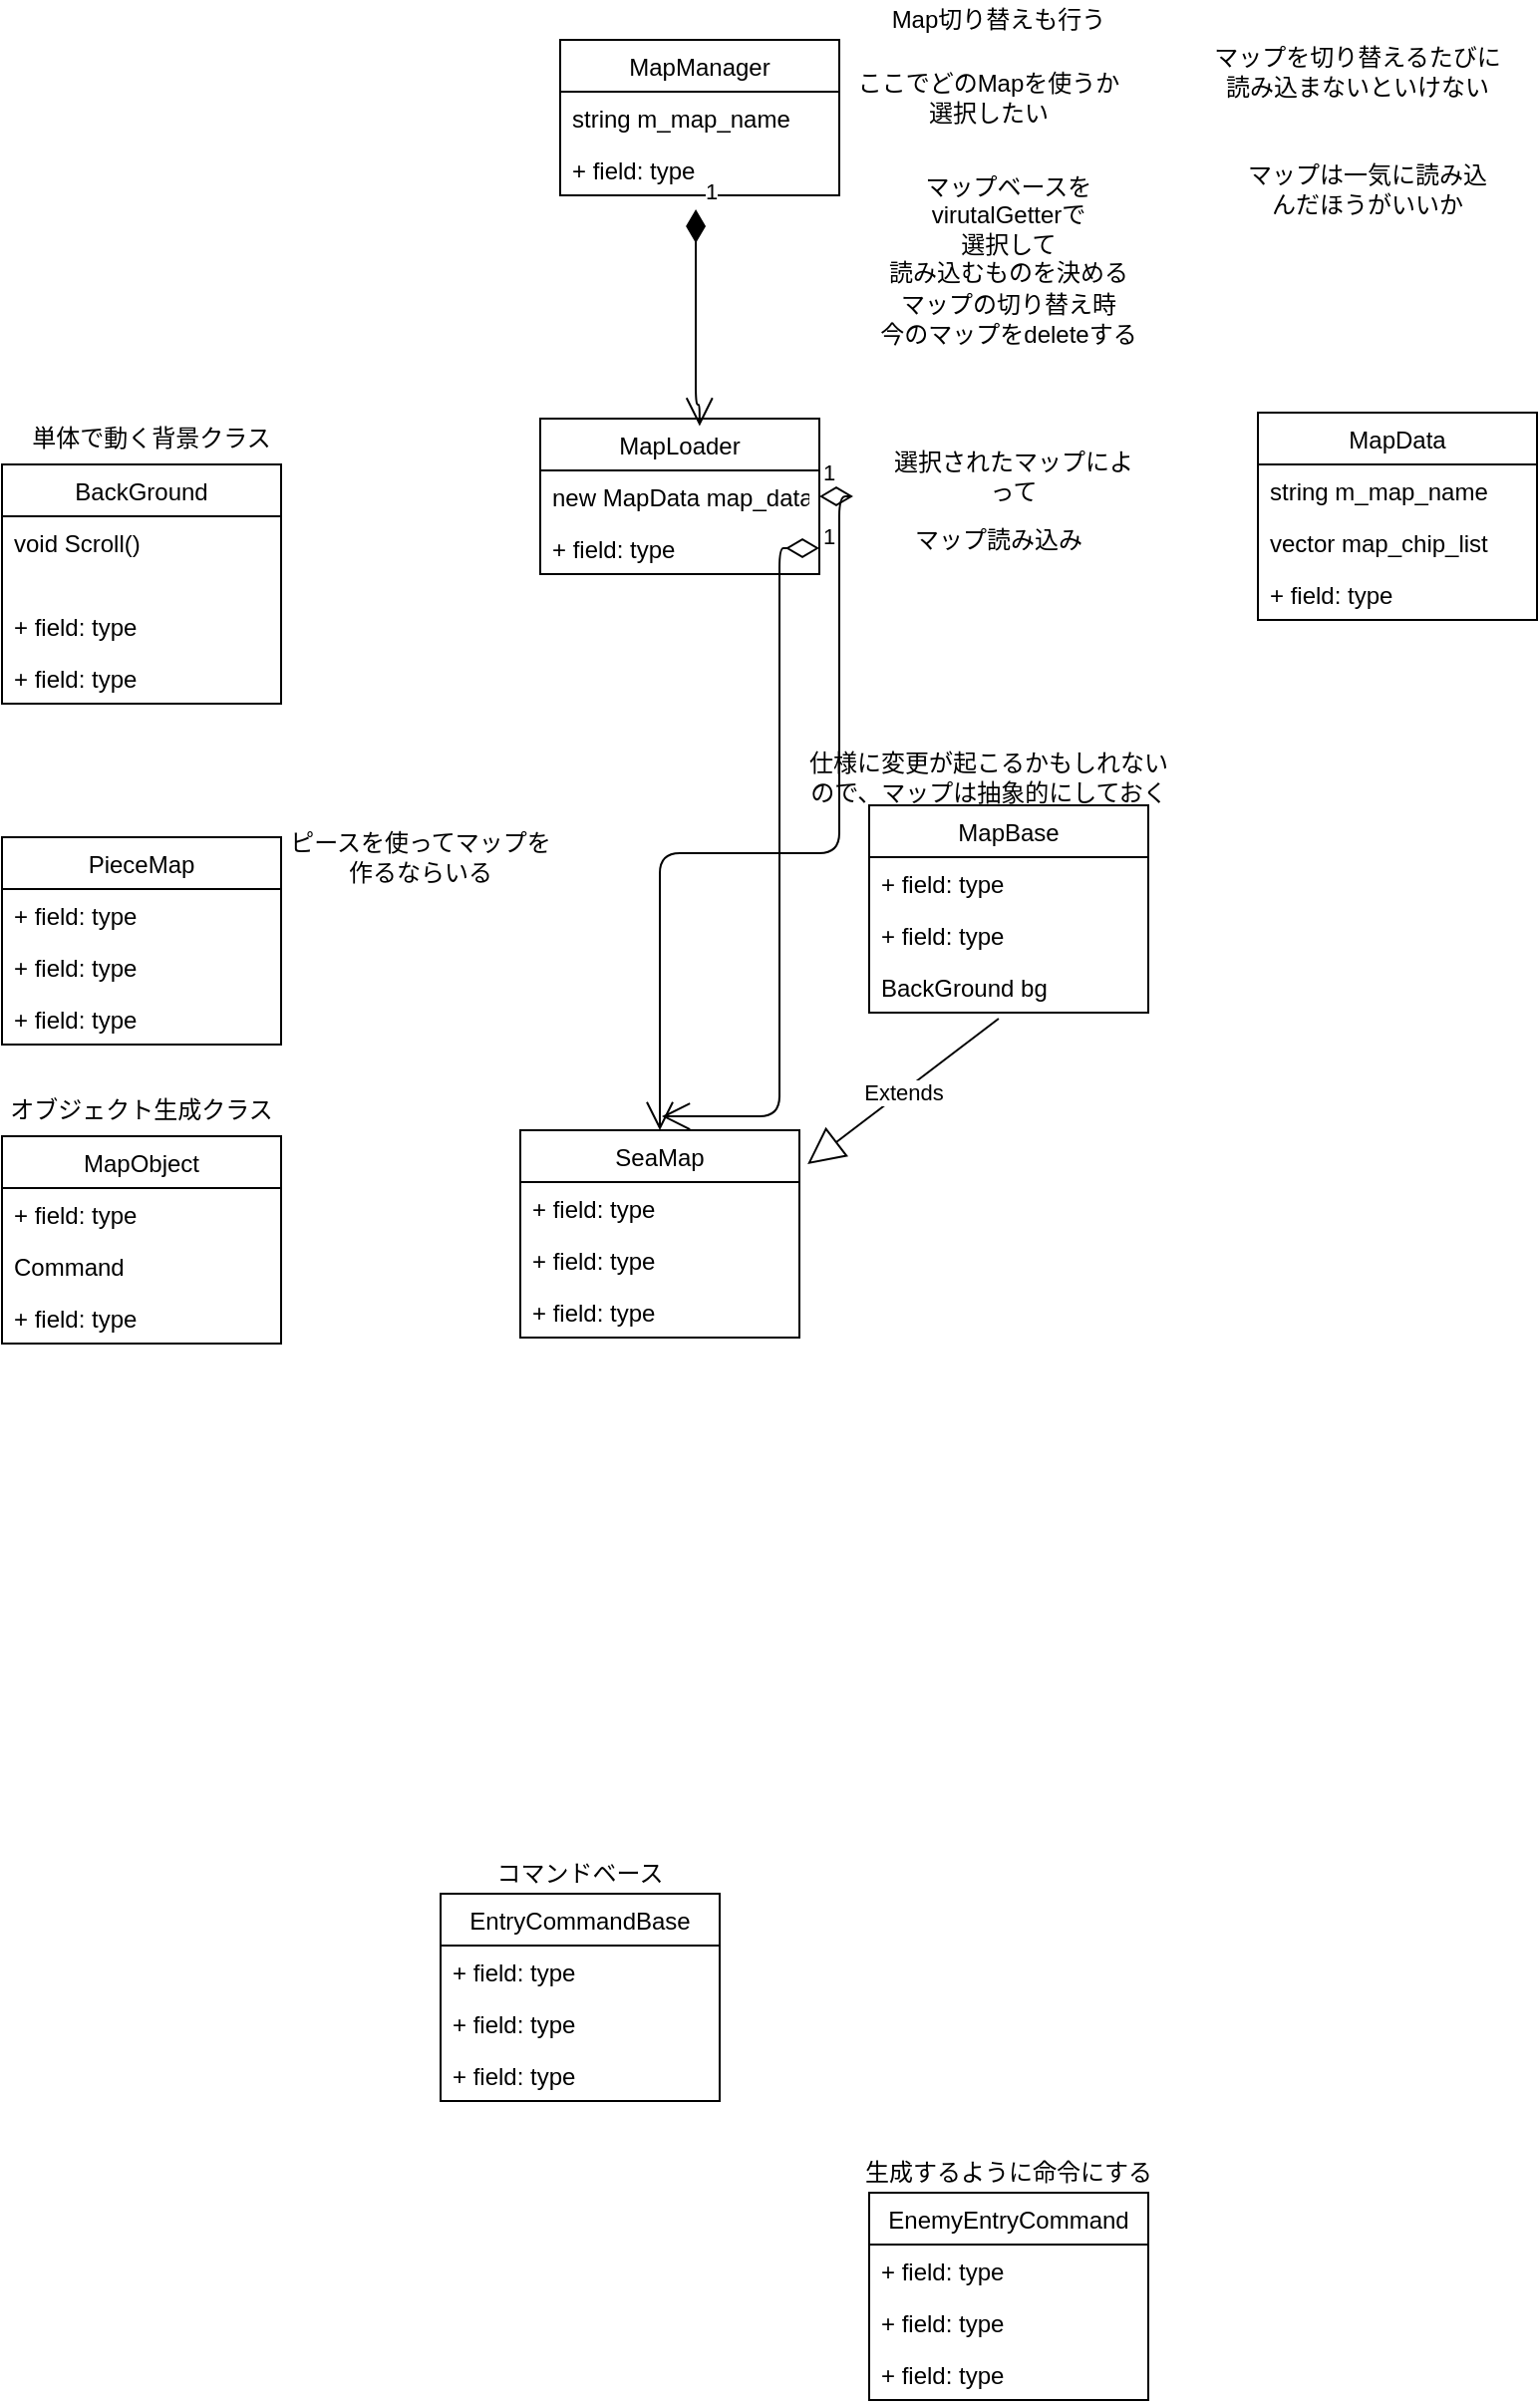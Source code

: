<mxfile type="device" version="10.6.0"><diagram id="xTNNUZWJjUPpHx_xsbex" name="Page-1"><mxGraphModel grid="1" shadow="0" math="0" pageHeight="2336" pageWidth="1654" pageScale="1" page="1" fold="1" arrows="1" connect="1" tooltips="1" guides="1" gridSize="10" dy="682" dx="674"><root><mxCell id="0" /><mxCell id="1" parent="0" /><mxCell id="iN4CbJ1sU2l26RAUDO5d-1" value="MapLoader" parent="1" style="swimlane;fontStyle=0;childLayout=stackLayout;horizontal=1;startSize=26;fillColor=none;horizontalStack=0;resizeParent=1;resizeParentMax=0;resizeLast=0;collapsible=1;marginBottom=0;" vertex="1"><mxGeometry as="geometry" y="250" x="270" width="140" height="78" /></mxCell><mxCell id="iN4CbJ1sU2l26RAUDO5d-2" value="new MapData map_data" parent="iN4CbJ1sU2l26RAUDO5d-1" style="text;strokeColor=none;fillColor=none;align=left;verticalAlign=top;spacingLeft=4;spacingRight=4;overflow=hidden;rotatable=0;points=[[0,0.5],[1,0.5]];portConstraint=eastwest;" vertex="1"><mxGeometry as="geometry" y="26" width="140" height="26" /></mxCell><mxCell id="iN4CbJ1sU2l26RAUDO5d-4" value="+ field: type" parent="iN4CbJ1sU2l26RAUDO5d-1" style="text;strokeColor=none;fillColor=none;align=left;verticalAlign=top;spacingLeft=4;spacingRight=4;overflow=hidden;rotatable=0;points=[[0,0.5],[1,0.5]];portConstraint=eastwest;" vertex="1"><mxGeometry as="geometry" y="52" width="140" height="26" /></mxCell><mxCell id="iN4CbJ1sU2l26RAUDO5d-5" value="MapManager" parent="1" style="swimlane;fontStyle=0;childLayout=stackLayout;horizontal=1;startSize=26;fillColor=none;horizontalStack=0;resizeParent=1;resizeParentMax=0;resizeLast=0;collapsible=1;marginBottom=0;" vertex="1"><mxGeometry as="geometry" y="60" x="280" width="140" height="78" /></mxCell><mxCell id="iN4CbJ1sU2l26RAUDO5d-6" value="string m_map_name" parent="iN4CbJ1sU2l26RAUDO5d-5" style="text;strokeColor=none;fillColor=none;align=left;verticalAlign=top;spacingLeft=4;spacingRight=4;overflow=hidden;rotatable=0;points=[[0,0.5],[1,0.5]];portConstraint=eastwest;" vertex="1"><mxGeometry as="geometry" y="26" width="140" height="26" /></mxCell><mxCell id="iN4CbJ1sU2l26RAUDO5d-8" value="+ field: type" parent="iN4CbJ1sU2l26RAUDO5d-5" style="text;strokeColor=none;fillColor=none;align=left;verticalAlign=top;spacingLeft=4;spacingRight=4;overflow=hidden;rotatable=0;points=[[0,0.5],[1,0.5]];portConstraint=eastwest;" vertex="1"><mxGeometry as="geometry" y="52" width="140" height="26" /></mxCell><mxCell id="iN4CbJ1sU2l26RAUDO5d-13" value="BackGround" parent="1" style="swimlane;fontStyle=0;childLayout=stackLayout;horizontal=1;startSize=26;fillColor=none;horizontalStack=0;resizeParent=1;resizeParentMax=0;resizeLast=0;collapsible=1;marginBottom=0;" vertex="1"><mxGeometry as="geometry" y="273" width="140" height="120" /></mxCell><mxCell id="iN4CbJ1sU2l26RAUDO5d-14" value="void Scroll()" parent="iN4CbJ1sU2l26RAUDO5d-13" style="text;strokeColor=none;fillColor=none;align=left;verticalAlign=top;spacingLeft=4;spacingRight=4;overflow=hidden;rotatable=0;points=[[0,0.5],[1,0.5]];portConstraint=eastwest;" vertex="1"><mxGeometry as="geometry" y="26" width="140" height="42" /></mxCell><mxCell id="iN4CbJ1sU2l26RAUDO5d-15" value="+ field: type" parent="iN4CbJ1sU2l26RAUDO5d-13" style="text;strokeColor=none;fillColor=none;align=left;verticalAlign=top;spacingLeft=4;spacingRight=4;overflow=hidden;rotatable=0;points=[[0,0.5],[1,0.5]];portConstraint=eastwest;" vertex="1"><mxGeometry as="geometry" y="68" width="140" height="26" /></mxCell><mxCell id="iN4CbJ1sU2l26RAUDO5d-16" value="+ field: type" parent="iN4CbJ1sU2l26RAUDO5d-13" style="text;strokeColor=none;fillColor=none;align=left;verticalAlign=top;spacingLeft=4;spacingRight=4;overflow=hidden;rotatable=0;points=[[0,0.5],[1,0.5]];portConstraint=eastwest;" vertex="1"><mxGeometry as="geometry" y="94" width="140" height="26" /></mxCell><mxCell id="iN4CbJ1sU2l26RAUDO5d-19" value="1" parent="1" style="endArrow=open;html=1;endSize=12;startArrow=diamondThin;startSize=14;startFill=0;edgeStyle=orthogonalEdgeStyle;align=left;verticalAlign=bottom;exitX=1;exitY=0.5;exitDx=0;exitDy=0;entryX=0.507;entryY=-0.067;entryDx=0;entryDy=0;entryPerimeter=0;" edge="1" target="PaVRPMCdmjg0SveW1SbH-38"><mxGeometry as="geometry" y="3" x="-1" relative="1"><mxPoint as="sourcePoint" y="315" x="410" /><mxPoint as="targetPoint" y="499" x="375" /><Array as="points"><mxPoint y="315" x="390" /><mxPoint y="600" x="390" /></Array></mxGeometry></mxCell><mxCell id="iN4CbJ1sU2l26RAUDO5d-20" value="1" parent="1" style="endArrow=open;html=1;endSize=12;startArrow=diamondThin;startSize=14;startFill=0;edgeStyle=orthogonalEdgeStyle;align=left;verticalAlign=bottom;exitX=1;exitY=0.5;exitDx=0;exitDy=0;entryX=0.5;entryY=0;entryDx=0;entryDy=0;" edge="1" target="PaVRPMCdmjg0SveW1SbH-38" source="iN4CbJ1sU2l26RAUDO5d-2"><mxGeometry as="geometry" y="3" x="-1" relative="1"><mxPoint as="sourcePoint" y="200" x="400" /><mxPoint as="targetPoint" y="499" x="375" /><Array as="points"><mxPoint y="289" x="420" /><mxPoint y="468" x="420" /><mxPoint y="468" x="330" /></Array></mxGeometry></mxCell><mxCell id="iN4CbJ1sU2l26RAUDO5d-30" value="PieceMap" parent="1" style="swimlane;fontStyle=0;childLayout=stackLayout;horizontal=1;startSize=26;fillColor=none;horizontalStack=0;resizeParent=1;resizeParentMax=0;resizeLast=0;collapsible=1;marginBottom=0;" vertex="1"><mxGeometry as="geometry" y="460" width="140" height="104" /></mxCell><mxCell id="iN4CbJ1sU2l26RAUDO5d-31" value="+ field: type" parent="iN4CbJ1sU2l26RAUDO5d-30" style="text;strokeColor=none;fillColor=none;align=left;verticalAlign=top;spacingLeft=4;spacingRight=4;overflow=hidden;rotatable=0;points=[[0,0.5],[1,0.5]];portConstraint=eastwest;" vertex="1"><mxGeometry as="geometry" y="26" width="140" height="26" /></mxCell><mxCell id="iN4CbJ1sU2l26RAUDO5d-32" value="+ field: type" parent="iN4CbJ1sU2l26RAUDO5d-30" style="text;strokeColor=none;fillColor=none;align=left;verticalAlign=top;spacingLeft=4;spacingRight=4;overflow=hidden;rotatable=0;points=[[0,0.5],[1,0.5]];portConstraint=eastwest;" vertex="1"><mxGeometry as="geometry" y="52" width="140" height="26" /></mxCell><mxCell id="iN4CbJ1sU2l26RAUDO5d-33" value="+ field: type" parent="iN4CbJ1sU2l26RAUDO5d-30" style="text;strokeColor=none;fillColor=none;align=left;verticalAlign=top;spacingLeft=4;spacingRight=4;overflow=hidden;rotatable=0;points=[[0,0.5],[1,0.5]];portConstraint=eastwest;" vertex="1"><mxGeometry as="geometry" y="78" width="140" height="26" /></mxCell><mxCell id="iN4CbJ1sU2l26RAUDO5d-36" value="MapObject" parent="1" style="swimlane;fontStyle=0;childLayout=stackLayout;horizontal=1;startSize=26;fillColor=none;horizontalStack=0;resizeParent=1;resizeParentMax=0;resizeLast=0;collapsible=1;marginBottom=0;" vertex="1"><mxGeometry as="geometry" y="610" width="140" height="104" /></mxCell><mxCell id="iN4CbJ1sU2l26RAUDO5d-39" value="+ field: type" parent="iN4CbJ1sU2l26RAUDO5d-36" style="text;strokeColor=none;fillColor=none;align=left;verticalAlign=top;spacingLeft=4;spacingRight=4;overflow=hidden;rotatable=0;points=[[0,0.5],[1,0.5]];portConstraint=eastwest;" vertex="1"><mxGeometry as="geometry" y="26" width="140" height="26" /></mxCell><mxCell id="iN4CbJ1sU2l26RAUDO5d-37" value="Command" parent="iN4CbJ1sU2l26RAUDO5d-36" style="text;strokeColor=none;fillColor=none;align=left;verticalAlign=top;spacingLeft=4;spacingRight=4;overflow=hidden;rotatable=0;points=[[0,0.5],[1,0.5]];portConstraint=eastwest;" vertex="1"><mxGeometry as="geometry" y="52" width="140" height="26" /></mxCell><mxCell id="iN4CbJ1sU2l26RAUDO5d-38" value="+ field: type" parent="iN4CbJ1sU2l26RAUDO5d-36" style="text;strokeColor=none;fillColor=none;align=left;verticalAlign=top;spacingLeft=4;spacingRight=4;overflow=hidden;rotatable=0;points=[[0,0.5],[1,0.5]];portConstraint=eastwest;" vertex="1"><mxGeometry as="geometry" y="78" width="140" height="26" /></mxCell><mxCell id="iN4CbJ1sU2l26RAUDO5d-42" value="マップ読み込み&lt;br&gt;&lt;br&gt;" parent="1" style="text;html=1;strokeColor=none;fillColor=none;align=center;verticalAlign=middle;whiteSpace=wrap;rounded=0;" vertex="1"><mxGeometry as="geometry" y="308" x="450" width="100" height="20" /></mxCell><mxCell id="PaVRPMCdmjg0SveW1SbH-1" value="単体で動く背景クラス&lt;br&gt;" parent="1" style="text;html=1;strokeColor=none;fillColor=none;align=center;verticalAlign=middle;whiteSpace=wrap;rounded=0;" vertex="1"><mxGeometry as="geometry" y="250" x="10" width="130" height="20" /></mxCell><mxCell id="PaVRPMCdmjg0SveW1SbH-2" value="EnemyEntryCommand" parent="1" style="swimlane;fontStyle=0;childLayout=stackLayout;horizontal=1;startSize=26;fillColor=none;horizontalStack=0;resizeParent=1;resizeParentMax=0;resizeLast=0;collapsible=1;marginBottom=0;" vertex="1"><mxGeometry as="geometry" y="1140" x="435" width="140" height="104" /></mxCell><mxCell id="PaVRPMCdmjg0SveW1SbH-3" value="+ field: type" parent="PaVRPMCdmjg0SveW1SbH-2" style="text;strokeColor=none;fillColor=none;align=left;verticalAlign=top;spacingLeft=4;spacingRight=4;overflow=hidden;rotatable=0;points=[[0,0.5],[1,0.5]];portConstraint=eastwest;" vertex="1"><mxGeometry as="geometry" y="26" width="140" height="26" /></mxCell><mxCell id="PaVRPMCdmjg0SveW1SbH-4" value="+ field: type" parent="PaVRPMCdmjg0SveW1SbH-2" style="text;strokeColor=none;fillColor=none;align=left;verticalAlign=top;spacingLeft=4;spacingRight=4;overflow=hidden;rotatable=0;points=[[0,0.5],[1,0.5]];portConstraint=eastwest;" vertex="1"><mxGeometry as="geometry" y="52" width="140" height="26" /></mxCell><mxCell id="PaVRPMCdmjg0SveW1SbH-5" value="+ field: type" parent="PaVRPMCdmjg0SveW1SbH-2" style="text;strokeColor=none;fillColor=none;align=left;verticalAlign=top;spacingLeft=4;spacingRight=4;overflow=hidden;rotatable=0;points=[[0,0.5],[1,0.5]];portConstraint=eastwest;" vertex="1"><mxGeometry as="geometry" y="78" width="140" height="26" /></mxCell><mxCell id="PaVRPMCdmjg0SveW1SbH-6" value="EntryCommandBase" parent="1" style="swimlane;fontStyle=0;childLayout=stackLayout;horizontal=1;startSize=26;fillColor=none;horizontalStack=0;resizeParent=1;resizeParentMax=0;resizeLast=0;collapsible=1;marginBottom=0;" vertex="1"><mxGeometry as="geometry" y="990" x="220" width="140" height="104" /></mxCell><mxCell id="PaVRPMCdmjg0SveW1SbH-7" value="+ field: type" parent="PaVRPMCdmjg0SveW1SbH-6" style="text;strokeColor=none;fillColor=none;align=left;verticalAlign=top;spacingLeft=4;spacingRight=4;overflow=hidden;rotatable=0;points=[[0,0.5],[1,0.5]];portConstraint=eastwest;" vertex="1"><mxGeometry as="geometry" y="26" width="140" height="26" /></mxCell><mxCell id="PaVRPMCdmjg0SveW1SbH-8" value="+ field: type" parent="PaVRPMCdmjg0SveW1SbH-6" style="text;strokeColor=none;fillColor=none;align=left;verticalAlign=top;spacingLeft=4;spacingRight=4;overflow=hidden;rotatable=0;points=[[0,0.5],[1,0.5]];portConstraint=eastwest;" vertex="1"><mxGeometry as="geometry" y="52" width="140" height="26" /></mxCell><mxCell id="PaVRPMCdmjg0SveW1SbH-9" value="+ field: type" parent="PaVRPMCdmjg0SveW1SbH-6" style="text;strokeColor=none;fillColor=none;align=left;verticalAlign=top;spacingLeft=4;spacingRight=4;overflow=hidden;rotatable=0;points=[[0,0.5],[1,0.5]];portConstraint=eastwest;" vertex="1"><mxGeometry as="geometry" y="78" width="140" height="26" /></mxCell><mxCell id="PaVRPMCdmjg0SveW1SbH-14" value="1" parent="1" style="endArrow=open;html=1;endSize=12;startArrow=diamondThin;startSize=14;startFill=1;edgeStyle=orthogonalEdgeStyle;align=left;verticalAlign=bottom;exitX=0.486;exitY=1.269;exitDx=0;exitDy=0;exitPerimeter=0;entryX=0.571;entryY=0.048;entryDx=0;entryDy=0;entryPerimeter=0;" edge="1" target="iN4CbJ1sU2l26RAUDO5d-1" source="iN4CbJ1sU2l26RAUDO5d-8"><mxGeometry as="geometry" y="3" x="-1" relative="1"><mxPoint as="sourcePoint" y="180" x="80" /><mxPoint as="targetPoint" y="180" x="130" /><Array as="points"><mxPoint y="243" x="348" /><mxPoint y="243" x="350" /></Array></mxGeometry></mxCell><mxCell id="PaVRPMCdmjg0SveW1SbH-16" value="ここでどのMapを使うか選択したい&lt;br&gt;" parent="1" style="text;html=1;strokeColor=none;fillColor=none;align=center;verticalAlign=middle;whiteSpace=wrap;rounded=0;" vertex="1"><mxGeometry as="geometry" y="79" x="425" width="140" height="20" /></mxCell><mxCell id="PaVRPMCdmjg0SveW1SbH-17" value="選択されたマップによって&lt;br&gt;" parent="1" style="text;html=1;strokeColor=none;fillColor=none;align=center;verticalAlign=middle;whiteSpace=wrap;rounded=0;" vertex="1"><mxGeometry as="geometry" y="269" x="445" width="125" height="20" /></mxCell><mxCell id="PaVRPMCdmjg0SveW1SbH-18" value="MapData" parent="1" style="swimlane;fontStyle=0;childLayout=stackLayout;horizontal=1;startSize=26;fillColor=none;horizontalStack=0;resizeParent=1;resizeParentMax=0;resizeLast=0;collapsible=1;marginBottom=0;" vertex="1"><mxGeometry as="geometry" y="247" x="630" width="140" height="104" /></mxCell><mxCell id="PaVRPMCdmjg0SveW1SbH-19" value="string m_map_name" parent="PaVRPMCdmjg0SveW1SbH-18" style="text;strokeColor=none;fillColor=none;align=left;verticalAlign=top;spacingLeft=4;spacingRight=4;overflow=hidden;rotatable=0;points=[[0,0.5],[1,0.5]];portConstraint=eastwest;" vertex="1"><mxGeometry as="geometry" y="26" width="140" height="26" /></mxCell><mxCell id="PaVRPMCdmjg0SveW1SbH-20" value="vector map_chip_list" parent="PaVRPMCdmjg0SveW1SbH-18" style="text;strokeColor=none;fillColor=none;align=left;verticalAlign=top;spacingLeft=4;spacingRight=4;overflow=hidden;rotatable=0;points=[[0,0.5],[1,0.5]];portConstraint=eastwest;" vertex="1"><mxGeometry as="geometry" y="52" width="140" height="26" /></mxCell><mxCell id="PaVRPMCdmjg0SveW1SbH-21" value="+ field: type" parent="PaVRPMCdmjg0SveW1SbH-18" style="text;strokeColor=none;fillColor=none;align=left;verticalAlign=top;spacingLeft=4;spacingRight=4;overflow=hidden;rotatable=0;points=[[0,0.5],[1,0.5]];portConstraint=eastwest;" vertex="1"><mxGeometry as="geometry" y="78" width="140" height="26" /></mxCell><mxCell id="PaVRPMCdmjg0SveW1SbH-30" value="Map切り替えも行う&lt;br&gt;" parent="1" style="text;html=1;strokeColor=none;fillColor=none;align=center;verticalAlign=middle;whiteSpace=wrap;rounded=0;" vertex="1"><mxGeometry as="geometry" y="40" x="435" width="130" height="20" /></mxCell><mxCell id="PaVRPMCdmjg0SveW1SbH-31" value="マップを切り替えるたびに&lt;br&gt;読み込まないといけない&lt;br&gt;" parent="1" style="text;html=1;strokeColor=none;fillColor=none;align=center;verticalAlign=middle;whiteSpace=wrap;rounded=0;" vertex="1"><mxGeometry as="geometry" y="66" x="600" width="160" height="20" /></mxCell><mxCell id="PaVRPMCdmjg0SveW1SbH-32" value="マップは一気に読み込んだほうがいいか&lt;br&gt;" parent="1" style="text;html=1;strokeColor=none;fillColor=none;align=center;verticalAlign=middle;whiteSpace=wrap;rounded=0;" vertex="1"><mxGeometry as="geometry" y="125" x="620" width="130" height="20" /></mxCell><mxCell id="PaVRPMCdmjg0SveW1SbH-33" value="ピースを使ってマップを作るならいる&lt;br&gt;" parent="1" style="text;html=1;strokeColor=none;fillColor=none;align=center;verticalAlign=middle;whiteSpace=wrap;rounded=0;" vertex="1"><mxGeometry as="geometry" y="460" x="140" width="140" height="20" /></mxCell><mxCell id="PaVRPMCdmjg0SveW1SbH-34" value="MapBase" parent="1" style="swimlane;fontStyle=0;childLayout=stackLayout;horizontal=1;startSize=26;fillColor=none;horizontalStack=0;resizeParent=1;resizeParentMax=0;resizeLast=0;collapsible=1;marginBottom=0;" vertex="1"><mxGeometry as="geometry" y="444" x="435" width="140" height="104" /></mxCell><mxCell id="PaVRPMCdmjg0SveW1SbH-35" value="+ field: type" parent="PaVRPMCdmjg0SveW1SbH-34" style="text;strokeColor=none;fillColor=none;align=left;verticalAlign=top;spacingLeft=4;spacingRight=4;overflow=hidden;rotatable=0;points=[[0,0.5],[1,0.5]];portConstraint=eastwest;" vertex="1"><mxGeometry as="geometry" y="26" width="140" height="26" /></mxCell><mxCell id="PaVRPMCdmjg0SveW1SbH-36" value="+ field: type" parent="PaVRPMCdmjg0SveW1SbH-34" style="text;strokeColor=none;fillColor=none;align=left;verticalAlign=top;spacingLeft=4;spacingRight=4;overflow=hidden;rotatable=0;points=[[0,0.5],[1,0.5]];portConstraint=eastwest;" vertex="1"><mxGeometry as="geometry" y="52" width="140" height="26" /></mxCell><mxCell id="PaVRPMCdmjg0SveW1SbH-37" value="BackGround bg" parent="PaVRPMCdmjg0SveW1SbH-34" style="text;strokeColor=none;fillColor=none;align=left;verticalAlign=top;spacingLeft=4;spacingRight=4;overflow=hidden;rotatable=0;points=[[0,0.5],[1,0.5]];portConstraint=eastwest;" vertex="1"><mxGeometry as="geometry" y="78" width="140" height="26" /></mxCell><mxCell id="PaVRPMCdmjg0SveW1SbH-38" value="SeaMap" parent="1" style="swimlane;fontStyle=0;childLayout=stackLayout;horizontal=1;startSize=26;fillColor=none;horizontalStack=0;resizeParent=1;resizeParentMax=0;resizeLast=0;collapsible=1;marginBottom=0;" vertex="1"><mxGeometry as="geometry" y="607" x="260" width="140" height="104" /></mxCell><mxCell id="PaVRPMCdmjg0SveW1SbH-39" value="+ field: type" parent="PaVRPMCdmjg0SveW1SbH-38" style="text;strokeColor=none;fillColor=none;align=left;verticalAlign=top;spacingLeft=4;spacingRight=4;overflow=hidden;rotatable=0;points=[[0,0.5],[1,0.5]];portConstraint=eastwest;" vertex="1"><mxGeometry as="geometry" y="26" width="140" height="26" /></mxCell><mxCell id="PaVRPMCdmjg0SveW1SbH-40" value="+ field: type" parent="PaVRPMCdmjg0SveW1SbH-38" style="text;strokeColor=none;fillColor=none;align=left;verticalAlign=top;spacingLeft=4;spacingRight=4;overflow=hidden;rotatable=0;points=[[0,0.5],[1,0.5]];portConstraint=eastwest;" vertex="1"><mxGeometry as="geometry" y="52" width="140" height="26" /></mxCell><mxCell id="PaVRPMCdmjg0SveW1SbH-41" value="+ field: type" parent="PaVRPMCdmjg0SveW1SbH-38" style="text;strokeColor=none;fillColor=none;align=left;verticalAlign=top;spacingLeft=4;spacingRight=4;overflow=hidden;rotatable=0;points=[[0,0.5],[1,0.5]];portConstraint=eastwest;" vertex="1"><mxGeometry as="geometry" y="78" width="140" height="26" /></mxCell><mxCell id="iN4CbJ1sU2l26RAUDO5d-40" value="オブジェクト生成クラス&lt;br&gt;" parent="1" style="text;html=1;strokeColor=none;fillColor=none;align=center;verticalAlign=middle;whiteSpace=wrap;rounded=0;" vertex="1"><mxGeometry as="geometry" y="587" width="140" height="20" /></mxCell><mxCell id="PaVRPMCdmjg0SveW1SbH-42" value="仕様に変更が起こるかもしれない&lt;br&gt;ので、マップは抽象的にしておく&lt;br&gt;" parent="1" style="text;html=1;strokeColor=none;fillColor=none;align=center;verticalAlign=middle;whiteSpace=wrap;rounded=0;" vertex="1"><mxGeometry as="geometry" y="420" x="400" width="190" height="20" /></mxCell><mxCell id="PaVRPMCdmjg0SveW1SbH-44" value="Extends" parent="1" style="endArrow=block;endSize=16;endFill=0;html=1;exitX=0.464;exitY=1.115;exitDx=0;exitDy=0;exitPerimeter=0;entryX=1.029;entryY=-0.346;entryDx=0;entryDy=0;entryPerimeter=0;" edge="1" target="PaVRPMCdmjg0SveW1SbH-39" source="PaVRPMCdmjg0SveW1SbH-37"><mxGeometry as="geometry" width="160" relative="1"><mxPoint as="sourcePoint" y="671.5" x="470" /><mxPoint as="targetPoint" y="671.5" x="630" /></mxGeometry></mxCell><mxCell id="PaVRPMCdmjg0SveW1SbH-46" value="コマンドベース&lt;br&gt;" parent="1" style="text;html=1;strokeColor=none;fillColor=none;align=center;verticalAlign=middle;whiteSpace=wrap;rounded=0;" vertex="1"><mxGeometry as="geometry" y="970" x="220" width="140" height="20" /></mxCell><mxCell id="PaVRPMCdmjg0SveW1SbH-47" value="生成するように命令にする&lt;br&gt;" parent="1" style="text;html=1;strokeColor=none;fillColor=none;align=center;verticalAlign=middle;whiteSpace=wrap;rounded=0;" vertex="1"><mxGeometry as="geometry" y="1120" x="430" width="150" height="20" /></mxCell><mxCell id="2BNIaYEd6DB44eRVVrN0-2" value="マップベースを&lt;br&gt;virutalGetterで&lt;br&gt;選択して&lt;br&gt;読み込むものを決める&lt;br&gt;" parent="1" style="text;html=1;strokeColor=none;fillColor=none;align=center;verticalAlign=middle;whiteSpace=wrap;rounded=0;" vertex="1"><mxGeometry as="geometry" y="145" x="440" width="130" height="20" /></mxCell><mxCell id="2BNIaYEd6DB44eRVVrN0-3" value="マップの切り替え時&lt;br&gt;今のマップをdeleteする&lt;br&gt;" parent="1" style="text;html=1;strokeColor=none;fillColor=none;align=center;verticalAlign=middle;whiteSpace=wrap;rounded=0;" vertex="1"><mxGeometry as="geometry" y="190" x="430" width="150" height="20" /></mxCell></root></mxGraphModel></diagram></mxfile>